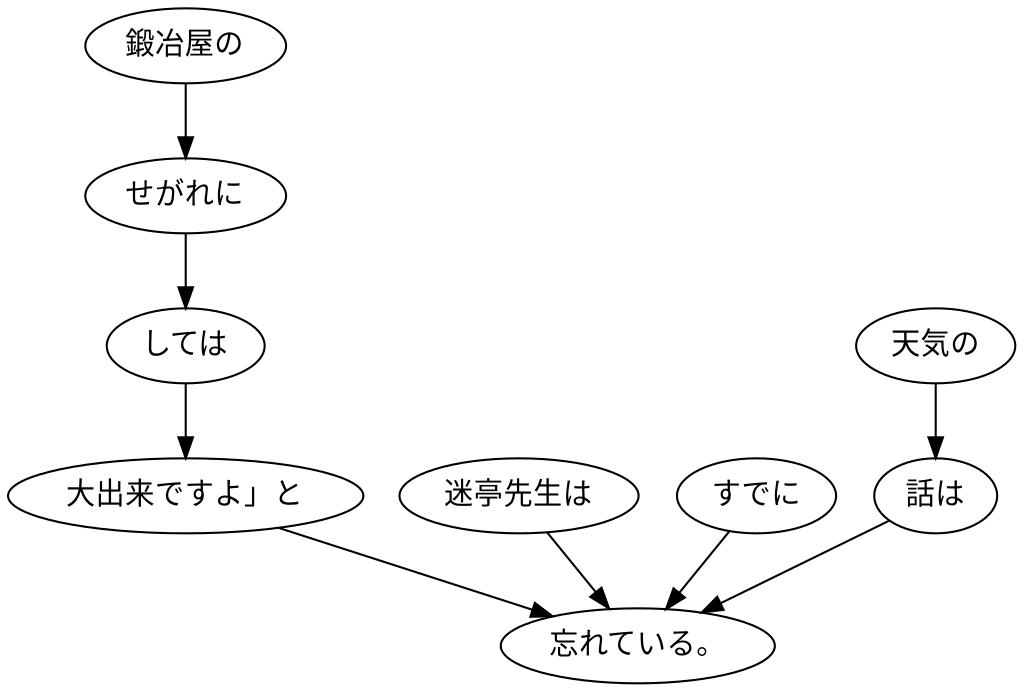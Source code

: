 digraph graph3443 {
	node0 [label="鍛冶屋の"];
	node1 [label="せがれに"];
	node2 [label="しては"];
	node3 [label="大出来ですよ」と"];
	node4 [label="迷亭先生は"];
	node5 [label="すでに"];
	node6 [label="天気の"];
	node7 [label="話は"];
	node8 [label="忘れている。"];
	node0 -> node1;
	node1 -> node2;
	node2 -> node3;
	node3 -> node8;
	node4 -> node8;
	node5 -> node8;
	node6 -> node7;
	node7 -> node8;
}
